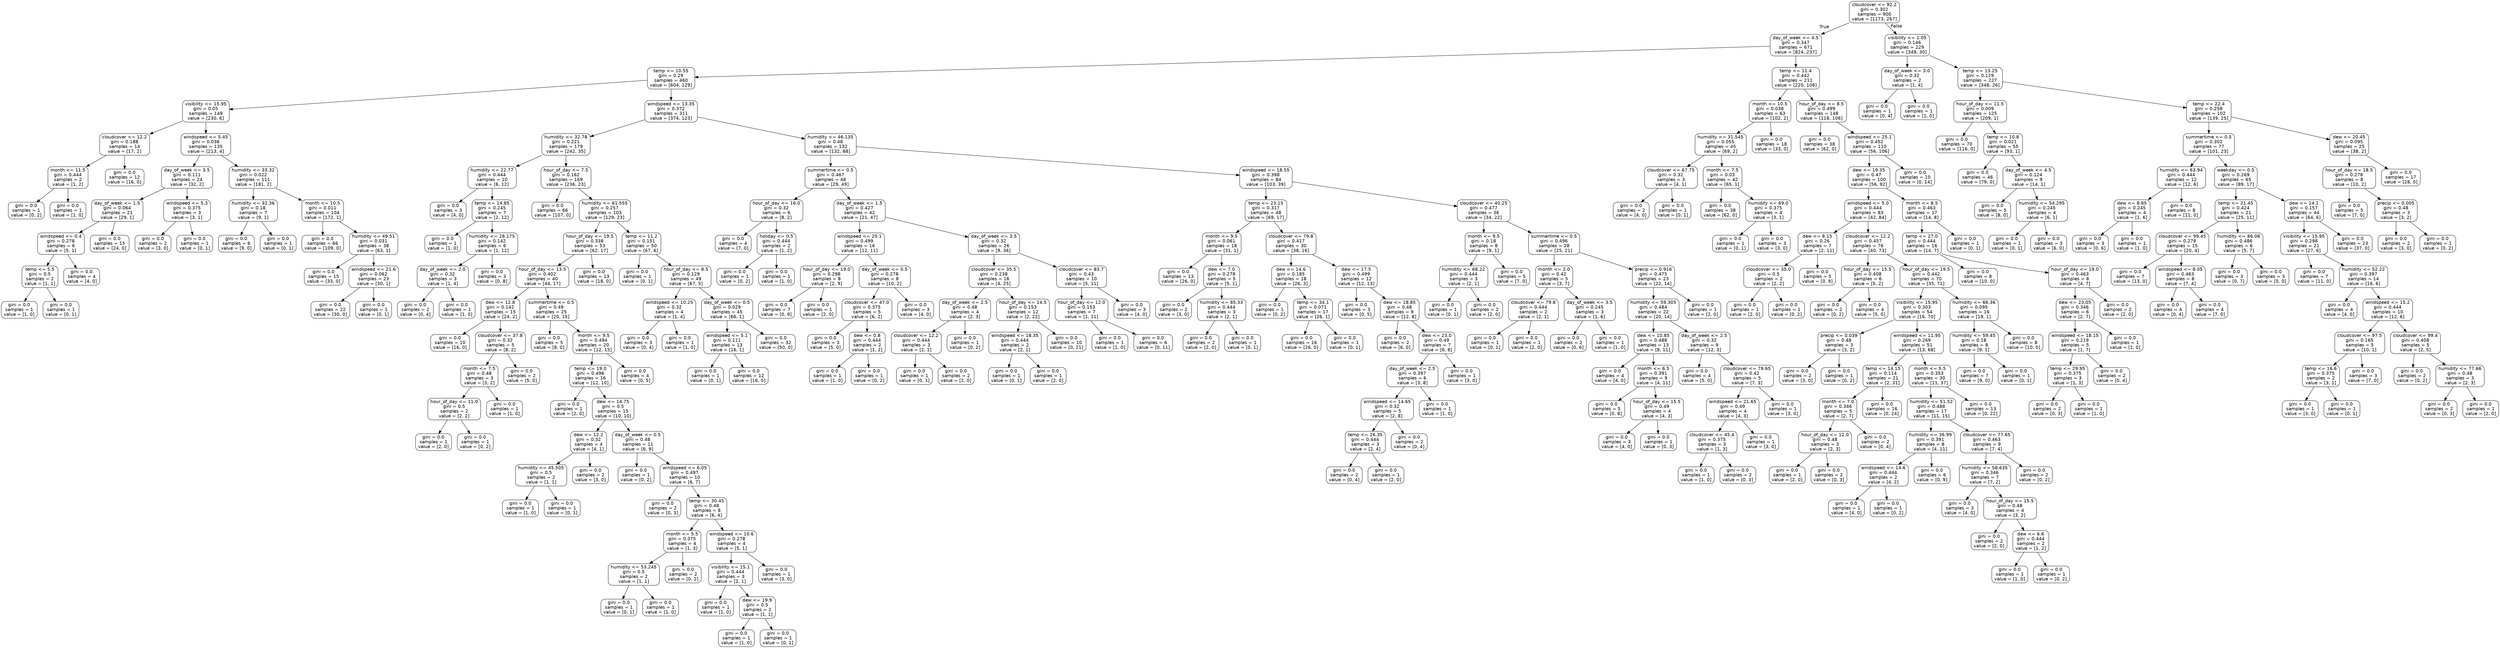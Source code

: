 digraph Tree {
node [shape=box, style="rounded", color="black", fontname="helvetica"] ;
edge [fontname="helvetica"] ;
0 [label="cloudcover <= 92.2\ngini = 0.302\nsamples = 900\nvalue = [1173, 267]"] ;
1 [label="day_of_week <= 4.5\ngini = 0.347\nsamples = 671\nvalue = [824, 237]"] ;
0 -> 1 [labeldistance=2.5, labelangle=45, headlabel="True"] ;
2 [label="temp <= 10.55\ngini = 0.29\nsamples = 460\nvalue = [604, 129]"] ;
1 -> 2 ;
3 [label="visibility <= 15.95\ngini = 0.05\nsamples = 149\nvalue = [230, 6]"] ;
2 -> 3 ;
4 [label="cloudcover <= 12.2\ngini = 0.188\nsamples = 14\nvalue = [17, 2]"] ;
3 -> 4 ;
5 [label="month <= 11.5\ngini = 0.444\nsamples = 2\nvalue = [1, 2]"] ;
4 -> 5 ;
6 [label="gini = 0.0\nsamples = 1\nvalue = [0, 2]"] ;
5 -> 6 ;
7 [label="gini = 0.0\nsamples = 1\nvalue = [1, 0]"] ;
5 -> 7 ;
8 [label="gini = 0.0\nsamples = 12\nvalue = [16, 0]"] ;
4 -> 8 ;
9 [label="windspeed <= 5.45\ngini = 0.036\nsamples = 135\nvalue = [213, 4]"] ;
3 -> 9 ;
10 [label="day_of_week <= 3.5\ngini = 0.111\nsamples = 24\nvalue = [32, 2]"] ;
9 -> 10 ;
11 [label="day_of_week <= 1.5\ngini = 0.064\nsamples = 21\nvalue = [29, 1]"] ;
10 -> 11 ;
12 [label="windspeed <= 0.4\ngini = 0.278\nsamples = 6\nvalue = [5, 1]"] ;
11 -> 12 ;
13 [label="temp <= 5.5\ngini = 0.5\nsamples = 2\nvalue = [1, 1]"] ;
12 -> 13 ;
14 [label="gini = 0.0\nsamples = 1\nvalue = [1, 0]"] ;
13 -> 14 ;
15 [label="gini = 0.0\nsamples = 1\nvalue = [0, 1]"] ;
13 -> 15 ;
16 [label="gini = 0.0\nsamples = 4\nvalue = [4, 0]"] ;
12 -> 16 ;
17 [label="gini = 0.0\nsamples = 15\nvalue = [24, 0]"] ;
11 -> 17 ;
18 [label="windspeed <= 5.3\ngini = 0.375\nsamples = 3\nvalue = [3, 1]"] ;
10 -> 18 ;
19 [label="gini = 0.0\nsamples = 2\nvalue = [3, 0]"] ;
18 -> 19 ;
20 [label="gini = 0.0\nsamples = 1\nvalue = [0, 1]"] ;
18 -> 20 ;
21 [label="humidity <= 33.32\ngini = 0.022\nsamples = 111\nvalue = [181, 2]"] ;
9 -> 21 ;
22 [label="humidity <= 32.36\ngini = 0.18\nsamples = 7\nvalue = [9, 1]"] ;
21 -> 22 ;
23 [label="gini = 0.0\nsamples = 6\nvalue = [9, 0]"] ;
22 -> 23 ;
24 [label="gini = 0.0\nsamples = 1\nvalue = [0, 1]"] ;
22 -> 24 ;
25 [label="month <= 10.5\ngini = 0.011\nsamples = 104\nvalue = [172, 1]"] ;
21 -> 25 ;
26 [label="gini = 0.0\nsamples = 66\nvalue = [109, 0]"] ;
25 -> 26 ;
27 [label="humidity <= 49.51\ngini = 0.031\nsamples = 38\nvalue = [63, 1]"] ;
25 -> 27 ;
28 [label="gini = 0.0\nsamples = 15\nvalue = [33, 0]"] ;
27 -> 28 ;
29 [label="windspeed <= 21.6\ngini = 0.062\nsamples = 23\nvalue = [30, 1]"] ;
27 -> 29 ;
30 [label="gini = 0.0\nsamples = 22\nvalue = [30, 0]"] ;
29 -> 30 ;
31 [label="gini = 0.0\nsamples = 1\nvalue = [0, 1]"] ;
29 -> 31 ;
32 [label="windspeed <= 13.35\ngini = 0.372\nsamples = 311\nvalue = [374, 123]"] ;
2 -> 32 ;
33 [label="humidity <= 32.78\ngini = 0.221\nsamples = 179\nvalue = [242, 35]"] ;
32 -> 33 ;
34 [label="humidity <= 22.77\ngini = 0.444\nsamples = 10\nvalue = [6, 12]"] ;
33 -> 34 ;
35 [label="gini = 0.0\nsamples = 3\nvalue = [4, 0]"] ;
34 -> 35 ;
36 [label="temp <= 14.85\ngini = 0.245\nsamples = 7\nvalue = [2, 12]"] ;
34 -> 36 ;
37 [label="gini = 0.0\nsamples = 1\nvalue = [1, 0]"] ;
36 -> 37 ;
38 [label="humidity <= 28.175\ngini = 0.142\nsamples = 6\nvalue = [1, 12]"] ;
36 -> 38 ;
39 [label="day_of_week <= 2.0\ngini = 0.32\nsamples = 3\nvalue = [1, 4]"] ;
38 -> 39 ;
40 [label="gini = 0.0\nsamples = 2\nvalue = [0, 4]"] ;
39 -> 40 ;
41 [label="gini = 0.0\nsamples = 1\nvalue = [1, 0]"] ;
39 -> 41 ;
42 [label="gini = 0.0\nsamples = 3\nvalue = [0, 8]"] ;
38 -> 42 ;
43 [label="hour_of_day <= 7.5\ngini = 0.162\nsamples = 169\nvalue = [236, 23]"] ;
33 -> 43 ;
44 [label="gini = 0.0\nsamples = 66\nvalue = [107, 0]"] ;
43 -> 44 ;
45 [label="humidity <= 61.555\ngini = 0.257\nsamples = 103\nvalue = [129, 23]"] ;
43 -> 45 ;
46 [label="hour_of_day <= 19.5\ngini = 0.338\nsamples = 53\nvalue = [62, 17]"] ;
45 -> 46 ;
47 [label="hour_of_day <= 13.5\ngini = 0.402\nsamples = 40\nvalue = [44, 17]"] ;
46 -> 47 ;
48 [label="dew <= 12.8\ngini = 0.142\nsamples = 15\nvalue = [24, 2]"] ;
47 -> 48 ;
49 [label="gini = 0.0\nsamples = 10\nvalue = [16, 0]"] ;
48 -> 49 ;
50 [label="cloudcover <= 37.8\ngini = 0.32\nsamples = 5\nvalue = [8, 2]"] ;
48 -> 50 ;
51 [label="month <= 7.5\ngini = 0.48\nsamples = 3\nvalue = [3, 2]"] ;
50 -> 51 ;
52 [label="hour_of_day <= 11.0\ngini = 0.5\nsamples = 2\nvalue = [2, 2]"] ;
51 -> 52 ;
53 [label="gini = 0.0\nsamples = 1\nvalue = [2, 0]"] ;
52 -> 53 ;
54 [label="gini = 0.0\nsamples = 1\nvalue = [0, 2]"] ;
52 -> 54 ;
55 [label="gini = 0.0\nsamples = 1\nvalue = [1, 0]"] ;
51 -> 55 ;
56 [label="gini = 0.0\nsamples = 2\nvalue = [5, 0]"] ;
50 -> 56 ;
57 [label="summertime <= 0.5\ngini = 0.49\nsamples = 25\nvalue = [20, 15]"] ;
47 -> 57 ;
58 [label="gini = 0.0\nsamples = 5\nvalue = [8, 0]"] ;
57 -> 58 ;
59 [label="month <= 9.5\ngini = 0.494\nsamples = 20\nvalue = [12, 15]"] ;
57 -> 59 ;
60 [label="temp <= 19.0\ngini = 0.496\nsamples = 16\nvalue = [12, 10]"] ;
59 -> 60 ;
61 [label="gini = 0.0\nsamples = 1\nvalue = [2, 0]"] ;
60 -> 61 ;
62 [label="dew <= 14.75\ngini = 0.5\nsamples = 15\nvalue = [10, 10]"] ;
60 -> 62 ;
63 [label="dew <= 12.2\ngini = 0.32\nsamples = 4\nvalue = [4, 1]"] ;
62 -> 63 ;
64 [label="humidity <= 45.505\ngini = 0.5\nsamples = 2\nvalue = [1, 1]"] ;
63 -> 64 ;
65 [label="gini = 0.0\nsamples = 1\nvalue = [1, 0]"] ;
64 -> 65 ;
66 [label="gini = 0.0\nsamples = 1\nvalue = [0, 1]"] ;
64 -> 66 ;
67 [label="gini = 0.0\nsamples = 2\nvalue = [3, 0]"] ;
63 -> 67 ;
68 [label="day_of_week <= 0.5\ngini = 0.48\nsamples = 11\nvalue = [6, 9]"] ;
62 -> 68 ;
69 [label="gini = 0.0\nsamples = 1\nvalue = [0, 2]"] ;
68 -> 69 ;
70 [label="windspeed <= 6.05\ngini = 0.497\nsamples = 10\nvalue = [6, 7]"] ;
68 -> 70 ;
71 [label="gini = 0.0\nsamples = 2\nvalue = [0, 3]"] ;
70 -> 71 ;
72 [label="temp <= 30.45\ngini = 0.48\nsamples = 8\nvalue = [6, 4]"] ;
70 -> 72 ;
73 [label="month <= 5.5\ngini = 0.375\nsamples = 4\nvalue = [1, 3]"] ;
72 -> 73 ;
74 [label="humidity <= 53.245\ngini = 0.5\nsamples = 2\nvalue = [1, 1]"] ;
73 -> 74 ;
75 [label="gini = 0.0\nsamples = 1\nvalue = [0, 1]"] ;
74 -> 75 ;
76 [label="gini = 0.0\nsamples = 1\nvalue = [1, 0]"] ;
74 -> 76 ;
77 [label="gini = 0.0\nsamples = 2\nvalue = [0, 2]"] ;
73 -> 77 ;
78 [label="windspeed <= 10.6\ngini = 0.278\nsamples = 4\nvalue = [5, 1]"] ;
72 -> 78 ;
79 [label="visibility <= 15.1\ngini = 0.444\nsamples = 3\nvalue = [2, 1]"] ;
78 -> 79 ;
80 [label="gini = 0.0\nsamples = 1\nvalue = [1, 0]"] ;
79 -> 80 ;
81 [label="dew <= 19.9\ngini = 0.5\nsamples = 2\nvalue = [1, 1]"] ;
79 -> 81 ;
82 [label="gini = 0.0\nsamples = 1\nvalue = [1, 0]"] ;
81 -> 82 ;
83 [label="gini = 0.0\nsamples = 1\nvalue = [0, 1]"] ;
81 -> 83 ;
84 [label="gini = 0.0\nsamples = 1\nvalue = [3, 0]"] ;
78 -> 84 ;
85 [label="gini = 0.0\nsamples = 4\nvalue = [0, 5]"] ;
59 -> 85 ;
86 [label="gini = 0.0\nsamples = 13\nvalue = [18, 0]"] ;
46 -> 86 ;
87 [label="temp <= 11.2\ngini = 0.151\nsamples = 50\nvalue = [67, 6]"] ;
45 -> 87 ;
88 [label="gini = 0.0\nsamples = 1\nvalue = [0, 1]"] ;
87 -> 88 ;
89 [label="hour_of_day <= 8.5\ngini = 0.129\nsamples = 49\nvalue = [67, 5]"] ;
87 -> 89 ;
90 [label="windspeed <= 10.25\ngini = 0.32\nsamples = 4\nvalue = [1, 4]"] ;
89 -> 90 ;
91 [label="gini = 0.0\nsamples = 3\nvalue = [0, 4]"] ;
90 -> 91 ;
92 [label="gini = 0.0\nsamples = 1\nvalue = [1, 0]"] ;
90 -> 92 ;
93 [label="day_of_week <= 0.5\ngini = 0.029\nsamples = 45\nvalue = [66, 1]"] ;
89 -> 93 ;
94 [label="windspeed <= 5.1\ngini = 0.111\nsamples = 13\nvalue = [16, 1]"] ;
93 -> 94 ;
95 [label="gini = 0.0\nsamples = 1\nvalue = [0, 1]"] ;
94 -> 95 ;
96 [label="gini = 0.0\nsamples = 12\nvalue = [16, 0]"] ;
94 -> 96 ;
97 [label="gini = 0.0\nsamples = 32\nvalue = [50, 0]"] ;
93 -> 97 ;
98 [label="humidity <= 46.135\ngini = 0.48\nsamples = 132\nvalue = [132, 88]"] ;
32 -> 98 ;
99 [label="summertime <= 0.5\ngini = 0.467\nsamples = 48\nvalue = [29, 49]"] ;
98 -> 99 ;
100 [label="hour_of_day <= 16.0\ngini = 0.32\nsamples = 6\nvalue = [8, 2]"] ;
99 -> 100 ;
101 [label="gini = 0.0\nsamples = 4\nvalue = [7, 0]"] ;
100 -> 101 ;
102 [label="holiday <= 0.5\ngini = 0.444\nsamples = 2\nvalue = [1, 2]"] ;
100 -> 102 ;
103 [label="gini = 0.0\nsamples = 1\nvalue = [0, 2]"] ;
102 -> 103 ;
104 [label="gini = 0.0\nsamples = 1\nvalue = [1, 0]"] ;
102 -> 104 ;
105 [label="day_of_week <= 1.5\ngini = 0.427\nsamples = 42\nvalue = [21, 47]"] ;
99 -> 105 ;
106 [label="windspeed <= 20.1\ngini = 0.499\nsamples = 16\nvalue = [12, 11]"] ;
105 -> 106 ;
107 [label="hour_of_day <= 19.0\ngini = 0.298\nsamples = 8\nvalue = [2, 9]"] ;
106 -> 107 ;
108 [label="gini = 0.0\nsamples = 7\nvalue = [0, 9]"] ;
107 -> 108 ;
109 [label="gini = 0.0\nsamples = 1\nvalue = [2, 0]"] ;
107 -> 109 ;
110 [label="day_of_week <= 0.5\ngini = 0.278\nsamples = 8\nvalue = [10, 2]"] ;
106 -> 110 ;
111 [label="cloudcover <= 47.0\ngini = 0.375\nsamples = 5\nvalue = [6, 2]"] ;
110 -> 111 ;
112 [label="gini = 0.0\nsamples = 3\nvalue = [5, 0]"] ;
111 -> 112 ;
113 [label="dew <= 0.8\ngini = 0.444\nsamples = 2\nvalue = [1, 2]"] ;
111 -> 113 ;
114 [label="gini = 0.0\nsamples = 1\nvalue = [1, 0]"] ;
113 -> 114 ;
115 [label="gini = 0.0\nsamples = 1\nvalue = [0, 2]"] ;
113 -> 115 ;
116 [label="gini = 0.0\nsamples = 3\nvalue = [4, 0]"] ;
110 -> 116 ;
117 [label="day_of_week <= 3.5\ngini = 0.32\nsamples = 26\nvalue = [9, 36]"] ;
105 -> 117 ;
118 [label="cloudcover <= 35.5\ngini = 0.238\nsamples = 16\nvalue = [4, 25]"] ;
117 -> 118 ;
119 [label="day_of_week <= 2.5\ngini = 0.48\nsamples = 4\nvalue = [2, 3]"] ;
118 -> 119 ;
120 [label="cloudcover <= 12.2\ngini = 0.444\nsamples = 3\nvalue = [2, 1]"] ;
119 -> 120 ;
121 [label="gini = 0.0\nsamples = 1\nvalue = [0, 1]"] ;
120 -> 121 ;
122 [label="gini = 0.0\nsamples = 2\nvalue = [2, 0]"] ;
120 -> 122 ;
123 [label="gini = 0.0\nsamples = 1\nvalue = [0, 2]"] ;
119 -> 123 ;
124 [label="hour_of_day <= 14.5\ngini = 0.153\nsamples = 12\nvalue = [2, 22]"] ;
118 -> 124 ;
125 [label="windspeed <= 18.35\ngini = 0.444\nsamples = 2\nvalue = [2, 1]"] ;
124 -> 125 ;
126 [label="gini = 0.0\nsamples = 1\nvalue = [0, 1]"] ;
125 -> 126 ;
127 [label="gini = 0.0\nsamples = 1\nvalue = [2, 0]"] ;
125 -> 127 ;
128 [label="gini = 0.0\nsamples = 10\nvalue = [0, 21]"] ;
124 -> 128 ;
129 [label="cloudcover <= 83.7\ngini = 0.43\nsamples = 10\nvalue = [5, 11]"] ;
117 -> 129 ;
130 [label="hour_of_day <= 12.0\ngini = 0.153\nsamples = 7\nvalue = [1, 11]"] ;
129 -> 130 ;
131 [label="gini = 0.0\nsamples = 1\nvalue = [1, 0]"] ;
130 -> 131 ;
132 [label="gini = 0.0\nsamples = 6\nvalue = [0, 11]"] ;
130 -> 132 ;
133 [label="gini = 0.0\nsamples = 3\nvalue = [4, 0]"] ;
129 -> 133 ;
134 [label="windspeed <= 18.55\ngini = 0.398\nsamples = 84\nvalue = [103, 39]"] ;
98 -> 134 ;
135 [label="temp <= 23.15\ngini = 0.317\nsamples = 48\nvalue = [69, 17]"] ;
134 -> 135 ;
136 [label="month <= 9.5\ngini = 0.061\nsamples = 18\nvalue = [31, 1]"] ;
135 -> 136 ;
137 [label="gini = 0.0\nsamples = 13\nvalue = [26, 0]"] ;
136 -> 137 ;
138 [label="dew <= 7.0\ngini = 0.278\nsamples = 5\nvalue = [5, 1]"] ;
136 -> 138 ;
139 [label="gini = 0.0\nsamples = 2\nvalue = [3, 0]"] ;
138 -> 139 ;
140 [label="humidity <= 85.33\ngini = 0.444\nsamples = 3\nvalue = [2, 1]"] ;
138 -> 140 ;
141 [label="gini = 0.0\nsamples = 2\nvalue = [2, 0]"] ;
140 -> 141 ;
142 [label="gini = 0.0\nsamples = 1\nvalue = [0, 1]"] ;
140 -> 142 ;
143 [label="cloudcover <= 79.8\ngini = 0.417\nsamples = 30\nvalue = [38, 16]"] ;
135 -> 143 ;
144 [label="dew <= 14.6\ngini = 0.185\nsamples = 18\nvalue = [26, 3]"] ;
143 -> 144 ;
145 [label="gini = 0.0\nsamples = 1\nvalue = [0, 2]"] ;
144 -> 145 ;
146 [label="temp <= 34.1\ngini = 0.071\nsamples = 17\nvalue = [26, 1]"] ;
144 -> 146 ;
147 [label="gini = 0.0\nsamples = 16\nvalue = [26, 0]"] ;
146 -> 147 ;
148 [label="gini = 0.0\nsamples = 1\nvalue = [0, 1]"] ;
146 -> 148 ;
149 [label="dew <= 17.5\ngini = 0.499\nsamples = 12\nvalue = [12, 13]"] ;
143 -> 149 ;
150 [label="gini = 0.0\nsamples = 3\nvalue = [0, 5]"] ;
149 -> 150 ;
151 [label="dew <= 18.85\ngini = 0.48\nsamples = 9\nvalue = [12, 8]"] ;
149 -> 151 ;
152 [label="gini = 0.0\nsamples = 2\nvalue = [6, 0]"] ;
151 -> 152 ;
153 [label="dew <= 23.0\ngini = 0.49\nsamples = 7\nvalue = [6, 8]"] ;
151 -> 153 ;
154 [label="day_of_week <= 2.5\ngini = 0.397\nsamples = 6\nvalue = [3, 8]"] ;
153 -> 154 ;
155 [label="windspeed <= 14.65\ngini = 0.32\nsamples = 5\nvalue = [2, 8]"] ;
154 -> 155 ;
156 [label="temp <= 26.35\ngini = 0.444\nsamples = 3\nvalue = [2, 4]"] ;
155 -> 156 ;
157 [label="gini = 0.0\nsamples = 2\nvalue = [0, 4]"] ;
156 -> 157 ;
158 [label="gini = 0.0\nsamples = 1\nvalue = [2, 0]"] ;
156 -> 158 ;
159 [label="gini = 0.0\nsamples = 2\nvalue = [0, 4]"] ;
155 -> 159 ;
160 [label="gini = 0.0\nsamples = 1\nvalue = [1, 0]"] ;
154 -> 160 ;
161 [label="gini = 0.0\nsamples = 1\nvalue = [3, 0]"] ;
153 -> 161 ;
162 [label="cloudcover <= 40.25\ngini = 0.477\nsamples = 36\nvalue = [34, 22]"] ;
134 -> 162 ;
163 [label="month <= 9.5\ngini = 0.18\nsamples = 8\nvalue = [9, 1]"] ;
162 -> 163 ;
164 [label="humidity <= 68.22\ngini = 0.444\nsamples = 3\nvalue = [2, 1]"] ;
163 -> 164 ;
165 [label="gini = 0.0\nsamples = 1\nvalue = [0, 1]"] ;
164 -> 165 ;
166 [label="gini = 0.0\nsamples = 2\nvalue = [2, 0]"] ;
164 -> 166 ;
167 [label="gini = 0.0\nsamples = 5\nvalue = [7, 0]"] ;
163 -> 167 ;
168 [label="summertime <= 0.5\ngini = 0.496\nsamples = 28\nvalue = [25, 21]"] ;
162 -> 168 ;
169 [label="month <= 2.0\ngini = 0.42\nsamples = 5\nvalue = [3, 7]"] ;
168 -> 169 ;
170 [label="cloudcover <= 79.8\ngini = 0.444\nsamples = 2\nvalue = [2, 1]"] ;
169 -> 170 ;
171 [label="gini = 0.0\nsamples = 1\nvalue = [0, 1]"] ;
170 -> 171 ;
172 [label="gini = 0.0\nsamples = 1\nvalue = [2, 0]"] ;
170 -> 172 ;
173 [label="day_of_week <= 3.5\ngini = 0.245\nsamples = 3\nvalue = [1, 6]"] ;
169 -> 173 ;
174 [label="gini = 0.0\nsamples = 2\nvalue = [0, 6]"] ;
173 -> 174 ;
175 [label="gini = 0.0\nsamples = 1\nvalue = [1, 0]"] ;
173 -> 175 ;
176 [label="precip <= 0.916\ngini = 0.475\nsamples = 23\nvalue = [22, 14]"] ;
168 -> 176 ;
177 [label="humidity <= 59.305\ngini = 0.484\nsamples = 22\nvalue = [20, 14]"] ;
176 -> 177 ;
178 [label="dew <= 10.85\ngini = 0.488\nsamples = 13\nvalue = [8, 11]"] ;
177 -> 178 ;
179 [label="gini = 0.0\nsamples = 4\nvalue = [4, 0]"] ;
178 -> 179 ;
180 [label="month <= 6.5\ngini = 0.391\nsamples = 9\nvalue = [4, 11]"] ;
178 -> 180 ;
181 [label="gini = 0.0\nsamples = 5\nvalue = [0, 8]"] ;
180 -> 181 ;
182 [label="hour_of_day <= 15.5\ngini = 0.49\nsamples = 4\nvalue = [4, 3]"] ;
180 -> 182 ;
183 [label="gini = 0.0\nsamples = 3\nvalue = [4, 0]"] ;
182 -> 183 ;
184 [label="gini = 0.0\nsamples = 1\nvalue = [0, 3]"] ;
182 -> 184 ;
185 [label="day_of_week <= 2.5\ngini = 0.32\nsamples = 9\nvalue = [12, 3]"] ;
177 -> 185 ;
186 [label="gini = 0.0\nsamples = 4\nvalue = [5, 0]"] ;
185 -> 186 ;
187 [label="cloudcover <= 79.65\ngini = 0.42\nsamples = 5\nvalue = [7, 3]"] ;
185 -> 187 ;
188 [label="windspeed <= 21.65\ngini = 0.49\nsamples = 4\nvalue = [4, 3]"] ;
187 -> 188 ;
189 [label="cloudcover <= 45.4\ngini = 0.375\nsamples = 3\nvalue = [1, 3]"] ;
188 -> 189 ;
190 [label="gini = 0.0\nsamples = 1\nvalue = [1, 0]"] ;
189 -> 190 ;
191 [label="gini = 0.0\nsamples = 2\nvalue = [0, 3]"] ;
189 -> 191 ;
192 [label="gini = 0.0\nsamples = 1\nvalue = [3, 0]"] ;
188 -> 192 ;
193 [label="gini = 0.0\nsamples = 1\nvalue = [3, 0]"] ;
187 -> 193 ;
194 [label="gini = 0.0\nsamples = 1\nvalue = [2, 0]"] ;
176 -> 194 ;
195 [label="temp <= 11.4\ngini = 0.442\nsamples = 211\nvalue = [220, 108]"] ;
1 -> 195 ;
196 [label="month <= 10.5\ngini = 0.038\nsamples = 63\nvalue = [102, 2]"] ;
195 -> 196 ;
197 [label="humidity <= 31.545\ngini = 0.055\nsamples = 45\nvalue = [69, 2]"] ;
196 -> 197 ;
198 [label="cloudcover <= 67.75\ngini = 0.32\nsamples = 3\nvalue = [4, 1]"] ;
197 -> 198 ;
199 [label="gini = 0.0\nsamples = 2\nvalue = [4, 0]"] ;
198 -> 199 ;
200 [label="gini = 0.0\nsamples = 1\nvalue = [0, 1]"] ;
198 -> 200 ;
201 [label="month <= 7.5\ngini = 0.03\nsamples = 42\nvalue = [65, 1]"] ;
197 -> 201 ;
202 [label="gini = 0.0\nsamples = 38\nvalue = [62, 0]"] ;
201 -> 202 ;
203 [label="humidity <= 69.0\ngini = 0.375\nsamples = 4\nvalue = [3, 1]"] ;
201 -> 203 ;
204 [label="gini = 0.0\nsamples = 1\nvalue = [0, 1]"] ;
203 -> 204 ;
205 [label="gini = 0.0\nsamples = 3\nvalue = [3, 0]"] ;
203 -> 205 ;
206 [label="gini = 0.0\nsamples = 18\nvalue = [33, 0]"] ;
196 -> 206 ;
207 [label="hour_of_day <= 8.5\ngini = 0.499\nsamples = 148\nvalue = [118, 106]"] ;
195 -> 207 ;
208 [label="gini = 0.0\nsamples = 38\nvalue = [62, 0]"] ;
207 -> 208 ;
209 [label="windspeed <= 25.1\ngini = 0.452\nsamples = 110\nvalue = [56, 106]"] ;
207 -> 209 ;
210 [label="dew <= 19.35\ngini = 0.47\nsamples = 100\nvalue = [56, 92]"] ;
209 -> 210 ;
211 [label="windspeed <= 5.0\ngini = 0.444\nsamples = 83\nvalue = [42, 84]"] ;
210 -> 211 ;
212 [label="dew <= 8.15\ngini = 0.26\nsamples = 7\nvalue = [2, 11]"] ;
211 -> 212 ;
213 [label="cloudcover <= 35.0\ngini = 0.5\nsamples = 2\nvalue = [2, 2]"] ;
212 -> 213 ;
214 [label="gini = 0.0\nsamples = 1\nvalue = [2, 0]"] ;
213 -> 214 ;
215 [label="gini = 0.0\nsamples = 1\nvalue = [0, 2]"] ;
213 -> 215 ;
216 [label="gini = 0.0\nsamples = 5\nvalue = [0, 9]"] ;
212 -> 216 ;
217 [label="cloudcover <= 12.2\ngini = 0.457\nsamples = 76\nvalue = [40, 73]"] ;
211 -> 217 ;
218 [label="hour_of_day <= 15.5\ngini = 0.408\nsamples = 6\nvalue = [5, 2]"] ;
217 -> 218 ;
219 [label="gini = 0.0\nsamples = 2\nvalue = [0, 2]"] ;
218 -> 219 ;
220 [label="gini = 0.0\nsamples = 4\nvalue = [5, 0]"] ;
218 -> 220 ;
221 [label="hour_of_day <= 19.5\ngini = 0.442\nsamples = 70\nvalue = [35, 71]"] ;
217 -> 221 ;
222 [label="visibility <= 15.95\ngini = 0.303\nsamples = 54\nvalue = [16, 70]"] ;
221 -> 222 ;
223 [label="precip <= 0.039\ngini = 0.48\nsamples = 3\nvalue = [3, 2]"] ;
222 -> 223 ;
224 [label="gini = 0.0\nsamples = 2\nvalue = [3, 0]"] ;
223 -> 224 ;
225 [label="gini = 0.0\nsamples = 1\nvalue = [0, 2]"] ;
223 -> 225 ;
226 [label="windspeed <= 11.95\ngini = 0.269\nsamples = 51\nvalue = [13, 68]"] ;
222 -> 226 ;
227 [label="temp <= 14.15\ngini = 0.114\nsamples = 21\nvalue = [2, 31]"] ;
226 -> 227 ;
228 [label="month <= 7.0\ngini = 0.346\nsamples = 5\nvalue = [2, 7]"] ;
227 -> 228 ;
229 [label="hour_of_day <= 12.0\ngini = 0.48\nsamples = 3\nvalue = [2, 3]"] ;
228 -> 229 ;
230 [label="gini = 0.0\nsamples = 1\nvalue = [2, 0]"] ;
229 -> 230 ;
231 [label="gini = 0.0\nsamples = 2\nvalue = [0, 3]"] ;
229 -> 231 ;
232 [label="gini = 0.0\nsamples = 2\nvalue = [0, 4]"] ;
228 -> 232 ;
233 [label="gini = 0.0\nsamples = 16\nvalue = [0, 24]"] ;
227 -> 233 ;
234 [label="month <= 5.5\ngini = 0.353\nsamples = 30\nvalue = [11, 37]"] ;
226 -> 234 ;
235 [label="humidity <= 51.52\ngini = 0.488\nsamples = 17\nvalue = [11, 15]"] ;
234 -> 235 ;
236 [label="humidity <= 36.99\ngini = 0.391\nsamples = 8\nvalue = [4, 11]"] ;
235 -> 236 ;
237 [label="windspeed <= 14.6\ngini = 0.444\nsamples = 2\nvalue = [4, 2]"] ;
236 -> 237 ;
238 [label="gini = 0.0\nsamples = 1\nvalue = [4, 0]"] ;
237 -> 238 ;
239 [label="gini = 0.0\nsamples = 1\nvalue = [0, 2]"] ;
237 -> 239 ;
240 [label="gini = 0.0\nsamples = 6\nvalue = [0, 9]"] ;
236 -> 240 ;
241 [label="cloudcover <= 77.65\ngini = 0.463\nsamples = 9\nvalue = [7, 4]"] ;
235 -> 241 ;
242 [label="humidity <= 58.635\ngini = 0.346\nsamples = 7\nvalue = [7, 2]"] ;
241 -> 242 ;
243 [label="gini = 0.0\nsamples = 3\nvalue = [4, 0]"] ;
242 -> 243 ;
244 [label="hour_of_day <= 15.5\ngini = 0.48\nsamples = 4\nvalue = [3, 2]"] ;
242 -> 244 ;
245 [label="gini = 0.0\nsamples = 2\nvalue = [2, 0]"] ;
244 -> 245 ;
246 [label="dew <= 6.6\ngini = 0.444\nsamples = 2\nvalue = [1, 2]"] ;
244 -> 246 ;
247 [label="gini = 0.0\nsamples = 1\nvalue = [1, 0]"] ;
246 -> 247 ;
248 [label="gini = 0.0\nsamples = 1\nvalue = [0, 2]"] ;
246 -> 248 ;
249 [label="gini = 0.0\nsamples = 2\nvalue = [0, 2]"] ;
241 -> 249 ;
250 [label="gini = 0.0\nsamples = 13\nvalue = [0, 22]"] ;
234 -> 250 ;
251 [label="humidity <= 66.36\ngini = 0.095\nsamples = 16\nvalue = [19, 1]"] ;
221 -> 251 ;
252 [label="humidity <= 59.45\ngini = 0.18\nsamples = 8\nvalue = [9, 1]"] ;
251 -> 252 ;
253 [label="gini = 0.0\nsamples = 7\nvalue = [9, 0]"] ;
252 -> 253 ;
254 [label="gini = 0.0\nsamples = 1\nvalue = [0, 1]"] ;
252 -> 254 ;
255 [label="gini = 0.0\nsamples = 8\nvalue = [10, 0]"] ;
251 -> 255 ;
256 [label="month <= 8.5\ngini = 0.463\nsamples = 17\nvalue = [14, 8]"] ;
210 -> 256 ;
257 [label="temp <= 27.0\ngini = 0.444\nsamples = 16\nvalue = [14, 7]"] ;
256 -> 257 ;
258 [label="gini = 0.0\nsamples = 8\nvalue = [10, 0]"] ;
257 -> 258 ;
259 [label="hour_of_day <= 19.0\ngini = 0.463\nsamples = 8\nvalue = [4, 7]"] ;
257 -> 259 ;
260 [label="dew <= 23.05\ngini = 0.346\nsamples = 6\nvalue = [2, 7]"] ;
259 -> 260 ;
261 [label="windspeed <= 18.15\ngini = 0.219\nsamples = 5\nvalue = [1, 7]"] ;
260 -> 261 ;
262 [label="temp <= 29.95\ngini = 0.375\nsamples = 3\nvalue = [1, 3]"] ;
261 -> 262 ;
263 [label="gini = 0.0\nsamples = 2\nvalue = [0, 3]"] ;
262 -> 263 ;
264 [label="gini = 0.0\nsamples = 1\nvalue = [1, 0]"] ;
262 -> 264 ;
265 [label="gini = 0.0\nsamples = 2\nvalue = [0, 4]"] ;
261 -> 265 ;
266 [label="gini = 0.0\nsamples = 1\nvalue = [1, 0]"] ;
260 -> 266 ;
267 [label="gini = 0.0\nsamples = 2\nvalue = [2, 0]"] ;
259 -> 267 ;
268 [label="gini = 0.0\nsamples = 1\nvalue = [0, 1]"] ;
256 -> 268 ;
269 [label="gini = 0.0\nsamples = 10\nvalue = [0, 14]"] ;
209 -> 269 ;
270 [label="visibility <= 1.05\ngini = 0.146\nsamples = 229\nvalue = [349, 30]"] ;
0 -> 270 [labeldistance=2.5, labelangle=-45, headlabel="False"] ;
271 [label="day_of_week <= 3.0\ngini = 0.32\nsamples = 2\nvalue = [1, 4]"] ;
270 -> 271 ;
272 [label="gini = 0.0\nsamples = 1\nvalue = [0, 4]"] ;
271 -> 272 ;
273 [label="gini = 0.0\nsamples = 1\nvalue = [1, 0]"] ;
271 -> 273 ;
274 [label="temp <= 13.25\ngini = 0.129\nsamples = 227\nvalue = [348, 26]"] ;
270 -> 274 ;
275 [label="hour_of_day <= 11.5\ngini = 0.009\nsamples = 125\nvalue = [209, 1]"] ;
274 -> 275 ;
276 [label="gini = 0.0\nsamples = 70\nvalue = [116, 0]"] ;
275 -> 276 ;
277 [label="temp <= 10.8\ngini = 0.021\nsamples = 55\nvalue = [93, 1]"] ;
275 -> 277 ;
278 [label="gini = 0.0\nsamples = 46\nvalue = [79, 0]"] ;
277 -> 278 ;
279 [label="day_of_week <= 4.5\ngini = 0.124\nsamples = 9\nvalue = [14, 1]"] ;
277 -> 279 ;
280 [label="gini = 0.0\nsamples = 5\nvalue = [8, 0]"] ;
279 -> 280 ;
281 [label="humidity <= 54.295\ngini = 0.245\nsamples = 4\nvalue = [6, 1]"] ;
279 -> 281 ;
282 [label="gini = 0.0\nsamples = 1\nvalue = [0, 1]"] ;
281 -> 282 ;
283 [label="gini = 0.0\nsamples = 3\nvalue = [6, 0]"] ;
281 -> 283 ;
284 [label="temp <= 22.4\ngini = 0.258\nsamples = 102\nvalue = [139, 25]"] ;
274 -> 284 ;
285 [label="summertime <= 0.5\ngini = 0.302\nsamples = 77\nvalue = [101, 23]"] ;
284 -> 285 ;
286 [label="humidity <= 63.94\ngini = 0.444\nsamples = 12\nvalue = [12, 6]"] ;
285 -> 286 ;
287 [label="dew <= 8.85\ngini = 0.245\nsamples = 4\nvalue = [1, 6]"] ;
286 -> 287 ;
288 [label="gini = 0.0\nsamples = 3\nvalue = [0, 6]"] ;
287 -> 288 ;
289 [label="gini = 0.0\nsamples = 1\nvalue = [1, 0]"] ;
287 -> 289 ;
290 [label="gini = 0.0\nsamples = 8\nvalue = [11, 0]"] ;
286 -> 290 ;
291 [label="weekday <= 0.5\ngini = 0.269\nsamples = 65\nvalue = [89, 17]"] ;
285 -> 291 ;
292 [label="temp <= 21.45\ngini = 0.424\nsamples = 21\nvalue = [25, 11]"] ;
291 -> 292 ;
293 [label="cloudcover <= 99.45\ngini = 0.278\nsamples = 15\nvalue = [20, 4]"] ;
292 -> 293 ;
294 [label="gini = 0.0\nsamples = 7\nvalue = [13, 0]"] ;
293 -> 294 ;
295 [label="windspeed <= 8.05\ngini = 0.463\nsamples = 8\nvalue = [7, 4]"] ;
293 -> 295 ;
296 [label="gini = 0.0\nsamples = 4\nvalue = [0, 4]"] ;
295 -> 296 ;
297 [label="gini = 0.0\nsamples = 4\nvalue = [7, 0]"] ;
295 -> 297 ;
298 [label="humidity <= 86.08\ngini = 0.486\nsamples = 6\nvalue = [5, 7]"] ;
292 -> 298 ;
299 [label="gini = 0.0\nsamples = 3\nvalue = [0, 7]"] ;
298 -> 299 ;
300 [label="gini = 0.0\nsamples = 3\nvalue = [5, 0]"] ;
298 -> 300 ;
301 [label="dew <= 14.1\ngini = 0.157\nsamples = 44\nvalue = [64, 6]"] ;
291 -> 301 ;
302 [label="visibility <= 15.95\ngini = 0.298\nsamples = 21\nvalue = [27, 6]"] ;
301 -> 302 ;
303 [label="gini = 0.0\nsamples = 7\nvalue = [11, 0]"] ;
302 -> 303 ;
304 [label="humidity <= 52.22\ngini = 0.397\nsamples = 14\nvalue = [16, 6]"] ;
302 -> 304 ;
305 [label="gini = 0.0\nsamples = 4\nvalue = [4, 0]"] ;
304 -> 305 ;
306 [label="windspeed <= 15.2\ngini = 0.444\nsamples = 10\nvalue = [12, 6]"] ;
304 -> 306 ;
307 [label="cloudcover <= 97.5\ngini = 0.165\nsamples = 5\nvalue = [10, 1]"] ;
306 -> 307 ;
308 [label="temp <= 16.6\ngini = 0.375\nsamples = 2\nvalue = [3, 1]"] ;
307 -> 308 ;
309 [label="gini = 0.0\nsamples = 1\nvalue = [3, 0]"] ;
308 -> 309 ;
310 [label="gini = 0.0\nsamples = 1\nvalue = [0, 1]"] ;
308 -> 310 ;
311 [label="gini = 0.0\nsamples = 3\nvalue = [7, 0]"] ;
307 -> 311 ;
312 [label="cloudcover <= 99.4\ngini = 0.408\nsamples = 5\nvalue = [2, 5]"] ;
306 -> 312 ;
313 [label="gini = 0.0\nsamples = 2\nvalue = [0, 2]"] ;
312 -> 313 ;
314 [label="humidity <= 77.66\ngini = 0.48\nsamples = 3\nvalue = [2, 3]"] ;
312 -> 314 ;
315 [label="gini = 0.0\nsamples = 2\nvalue = [0, 3]"] ;
314 -> 315 ;
316 [label="gini = 0.0\nsamples = 1\nvalue = [2, 0]"] ;
314 -> 316 ;
317 [label="gini = 0.0\nsamples = 23\nvalue = [37, 0]"] ;
301 -> 317 ;
318 [label="dew <= 20.45\ngini = 0.095\nsamples = 25\nvalue = [38, 2]"] ;
284 -> 318 ;
319 [label="hour_of_day <= 18.5\ngini = 0.278\nsamples = 8\nvalue = [10, 2]"] ;
318 -> 319 ;
320 [label="gini = 0.0\nsamples = 5\nvalue = [7, 0]"] ;
319 -> 320 ;
321 [label="precip <= 0.005\ngini = 0.48\nsamples = 3\nvalue = [3, 2]"] ;
319 -> 321 ;
322 [label="gini = 0.0\nsamples = 2\nvalue = [3, 0]"] ;
321 -> 322 ;
323 [label="gini = 0.0\nsamples = 1\nvalue = [0, 2]"] ;
321 -> 323 ;
324 [label="gini = 0.0\nsamples = 17\nvalue = [28, 0]"] ;
318 -> 324 ;
}